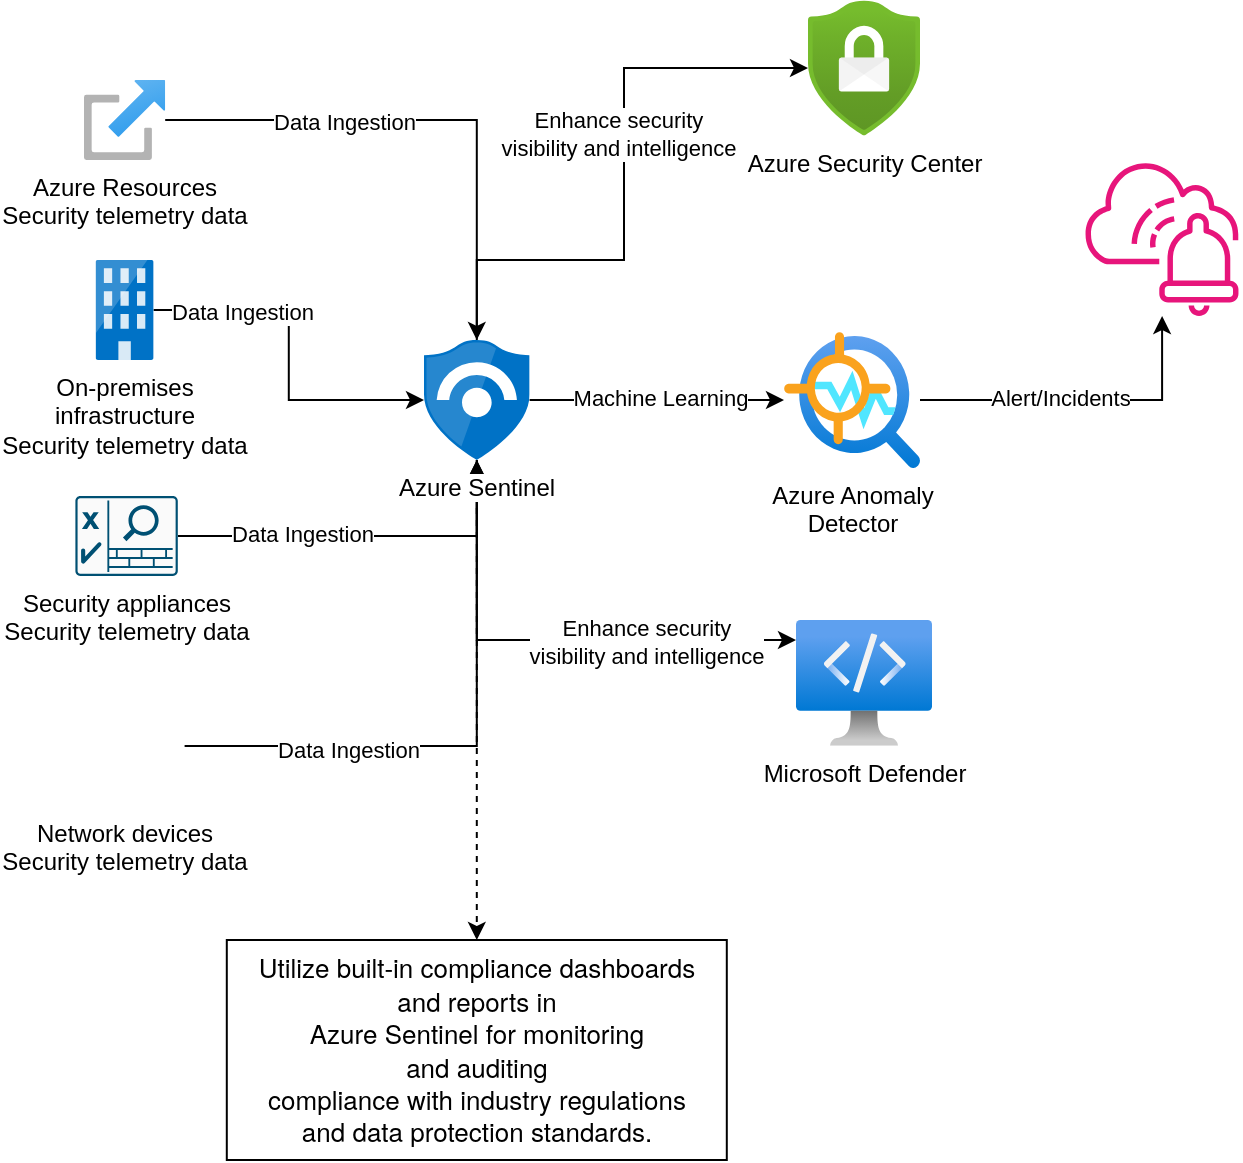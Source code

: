 <mxfile version="23.1.5" type="device">
  <diagram name="Page-1" id="B8_ZYzJbYhYFioHEqbap">
    <mxGraphModel dx="1811" dy="553" grid="1" gridSize="10" guides="1" tooltips="1" connect="1" arrows="1" fold="1" page="1" pageScale="1" pageWidth="827" pageHeight="1169" math="0" shadow="0">
      <root>
        <mxCell id="0" />
        <mxCell id="1" parent="0" />
        <mxCell id="TNMsfsHA4HlaWlXC6Rna-9" style="edgeStyle=orthogonalEdgeStyle;rounded=0;orthogonalLoop=1;jettySize=auto;html=1;" edge="1" parent="1" source="TNMsfsHA4HlaWlXC6Rna-1" target="TNMsfsHA4HlaWlXC6Rna-8">
          <mxGeometry relative="1" as="geometry" />
        </mxCell>
        <mxCell id="TNMsfsHA4HlaWlXC6Rna-13" value="Data Ingestion" style="edgeLabel;html=1;align=center;verticalAlign=middle;resizable=0;points=[];" vertex="1" connectable="0" parent="TNMsfsHA4HlaWlXC6Rna-9">
          <mxGeometry x="-0.327" y="-1" relative="1" as="geometry">
            <mxPoint as="offset" />
          </mxGeometry>
        </mxCell>
        <mxCell id="TNMsfsHA4HlaWlXC6Rna-1" value="Azure Resources&lt;br&gt;Security telemetry data" style="image;aspect=fixed;html=1;points=[];align=center;fontSize=12;image=img/lib/azure2/general/Launch_Portal.svg;" vertex="1" parent="1">
          <mxGeometry x="40" y="80" width="40.6" height="40" as="geometry" />
        </mxCell>
        <mxCell id="TNMsfsHA4HlaWlXC6Rna-10" style="edgeStyle=orthogonalEdgeStyle;rounded=0;orthogonalLoop=1;jettySize=auto;html=1;" edge="1" parent="1" source="TNMsfsHA4HlaWlXC6Rna-5" target="TNMsfsHA4HlaWlXC6Rna-8">
          <mxGeometry relative="1" as="geometry" />
        </mxCell>
        <mxCell id="TNMsfsHA4HlaWlXC6Rna-14" value="Data Ingestion" style="edgeLabel;html=1;align=center;verticalAlign=middle;resizable=0;points=[];" vertex="1" connectable="0" parent="TNMsfsHA4HlaWlXC6Rna-10">
          <mxGeometry x="-0.509" y="-1" relative="1" as="geometry">
            <mxPoint as="offset" />
          </mxGeometry>
        </mxCell>
        <mxCell id="TNMsfsHA4HlaWlXC6Rna-5" value="On-premises &lt;br&gt;infrastructure&lt;br&gt;Security telemetry data" style="image;sketch=0;aspect=fixed;html=1;points=[];align=center;fontSize=12;image=img/lib/mscae/Exchange_On_premises_Access.svg;" vertex="1" parent="1">
          <mxGeometry x="45.8" y="170" width="29.0" height="50" as="geometry" />
        </mxCell>
        <mxCell id="TNMsfsHA4HlaWlXC6Rna-11" style="edgeStyle=orthogonalEdgeStyle;rounded=0;orthogonalLoop=1;jettySize=auto;html=1;" edge="1" parent="1" source="TNMsfsHA4HlaWlXC6Rna-6" target="TNMsfsHA4HlaWlXC6Rna-8">
          <mxGeometry relative="1" as="geometry" />
        </mxCell>
        <mxCell id="TNMsfsHA4HlaWlXC6Rna-15" value="Data Ingestion" style="edgeLabel;html=1;align=center;verticalAlign=middle;resizable=0;points=[];" vertex="1" connectable="0" parent="TNMsfsHA4HlaWlXC6Rna-11">
          <mxGeometry x="-0.345" y="1" relative="1" as="geometry">
            <mxPoint as="offset" />
          </mxGeometry>
        </mxCell>
        <mxCell id="TNMsfsHA4HlaWlXC6Rna-6" value="Security appliances&lt;br&gt;Security telemetry data" style="sketch=0;points=[[0.015,0.015,0],[0.985,0.015,0],[0.985,0.985,0],[0.015,0.985,0],[0.25,0,0],[0.5,0,0],[0.75,0,0],[1,0.25,0],[1,0.5,0],[1,0.75,0],[0.75,1,0],[0.5,1,0],[0.25,1,0],[0,0.75,0],[0,0.5,0],[0,0.25,0]];verticalLabelPosition=bottom;html=1;verticalAlign=top;aspect=fixed;align=center;pointerEvents=1;shape=mxgraph.cisco19.rect;prIcon=nac_appliance;fillColor=#FAFAFA;strokeColor=#005073;" vertex="1" parent="1">
          <mxGeometry x="35.7" y="288" width="51.2" height="40" as="geometry" />
        </mxCell>
        <mxCell id="TNMsfsHA4HlaWlXC6Rna-12" style="edgeStyle=orthogonalEdgeStyle;rounded=0;orthogonalLoop=1;jettySize=auto;html=1;" edge="1" parent="1" source="TNMsfsHA4HlaWlXC6Rna-7" target="TNMsfsHA4HlaWlXC6Rna-8">
          <mxGeometry relative="1" as="geometry" />
        </mxCell>
        <mxCell id="TNMsfsHA4HlaWlXC6Rna-16" value="Data Ingestion" style="edgeLabel;html=1;align=center;verticalAlign=middle;resizable=0;points=[];" vertex="1" connectable="0" parent="TNMsfsHA4HlaWlXC6Rna-12">
          <mxGeometry x="-0.439" y="-2" relative="1" as="geometry">
            <mxPoint as="offset" />
          </mxGeometry>
        </mxCell>
        <mxCell id="TNMsfsHA4HlaWlXC6Rna-7" value="Network devices&lt;br&gt;Security telemetry data" style="shape=image;html=1;verticalAlign=top;verticalLabelPosition=bottom;labelBackgroundColor=#ffffff;imageAspect=0;aspect=fixed;image=https://cdn4.iconfinder.com/data/icons/thin-line-icons-for-seo-and-development-1/64/SEO_share-128.png" vertex="1" parent="1">
          <mxGeometry x="30.3" y="383" width="60" height="60" as="geometry" />
        </mxCell>
        <mxCell id="TNMsfsHA4HlaWlXC6Rna-18" style="edgeStyle=orthogonalEdgeStyle;rounded=0;orthogonalLoop=1;jettySize=auto;html=1;" edge="1" parent="1" source="TNMsfsHA4HlaWlXC6Rna-8" target="TNMsfsHA4HlaWlXC6Rna-17">
          <mxGeometry relative="1" as="geometry" />
        </mxCell>
        <mxCell id="TNMsfsHA4HlaWlXC6Rna-19" value="Machine Learning" style="edgeLabel;html=1;align=center;verticalAlign=middle;resizable=0;points=[];" vertex="1" connectable="0" parent="TNMsfsHA4HlaWlXC6Rna-18">
          <mxGeometry x="0.012" y="1" relative="1" as="geometry">
            <mxPoint as="offset" />
          </mxGeometry>
        </mxCell>
        <mxCell id="TNMsfsHA4HlaWlXC6Rna-24" style="edgeStyle=orthogonalEdgeStyle;rounded=0;orthogonalLoop=1;jettySize=auto;html=1;dashed=1;" edge="1" parent="1" source="TNMsfsHA4HlaWlXC6Rna-8" target="TNMsfsHA4HlaWlXC6Rna-23">
          <mxGeometry relative="1" as="geometry" />
        </mxCell>
        <mxCell id="TNMsfsHA4HlaWlXC6Rna-25" value="" style="edgeStyle=orthogonalEdgeStyle;rounded=0;orthogonalLoop=1;jettySize=auto;html=1;" edge="1" parent="1" source="TNMsfsHA4HlaWlXC6Rna-8" target="TNMsfsHA4HlaWlXC6Rna-22">
          <mxGeometry relative="1" as="geometry">
            <Array as="points">
              <mxPoint x="236" y="360" />
            </Array>
          </mxGeometry>
        </mxCell>
        <mxCell id="TNMsfsHA4HlaWlXC6Rna-28" value="Enhance security&lt;br style=&quot;border-color: var(--border-color);&quot;&gt;visibility and intelligence" style="edgeLabel;html=1;align=center;verticalAlign=middle;resizable=0;points=[];" vertex="1" connectable="0" parent="TNMsfsHA4HlaWlXC6Rna-25">
          <mxGeometry x="0.399" y="-1" relative="1" as="geometry">
            <mxPoint as="offset" />
          </mxGeometry>
        </mxCell>
        <mxCell id="TNMsfsHA4HlaWlXC6Rna-26" style="edgeStyle=orthogonalEdgeStyle;rounded=0;orthogonalLoop=1;jettySize=auto;html=1;" edge="1" parent="1" source="TNMsfsHA4HlaWlXC6Rna-8" target="TNMsfsHA4HlaWlXC6Rna-21">
          <mxGeometry relative="1" as="geometry">
            <Array as="points">
              <mxPoint x="236" y="170" />
              <mxPoint x="310" y="170" />
              <mxPoint x="310" y="74" />
            </Array>
          </mxGeometry>
        </mxCell>
        <mxCell id="TNMsfsHA4HlaWlXC6Rna-27" value="Enhance security &lt;br&gt;visibility and intelligence" style="edgeLabel;html=1;align=center;verticalAlign=middle;resizable=0;points=[];" vertex="1" connectable="0" parent="TNMsfsHA4HlaWlXC6Rna-26">
          <mxGeometry x="0.171" y="3" relative="1" as="geometry">
            <mxPoint as="offset" />
          </mxGeometry>
        </mxCell>
        <mxCell id="TNMsfsHA4HlaWlXC6Rna-8" value="Azure Sentinel" style="image;sketch=0;aspect=fixed;html=1;points=[];align=center;fontSize=12;image=img/lib/mscae/Azure_Sentinel.svg;" vertex="1" parent="1">
          <mxGeometry x="210" y="210" width="52.8" height="60" as="geometry" />
        </mxCell>
        <mxCell id="TNMsfsHA4HlaWlXC6Rna-29" style="edgeStyle=orthogonalEdgeStyle;rounded=0;orthogonalLoop=1;jettySize=auto;html=1;" edge="1" parent="1" source="TNMsfsHA4HlaWlXC6Rna-17" target="TNMsfsHA4HlaWlXC6Rna-20">
          <mxGeometry relative="1" as="geometry" />
        </mxCell>
        <mxCell id="TNMsfsHA4HlaWlXC6Rna-30" value="Alert/Incidents" style="edgeLabel;html=1;align=center;verticalAlign=middle;resizable=0;points=[];" vertex="1" connectable="0" parent="TNMsfsHA4HlaWlXC6Rna-29">
          <mxGeometry x="-0.142" y="1" relative="1" as="geometry">
            <mxPoint as="offset" />
          </mxGeometry>
        </mxCell>
        <mxCell id="TNMsfsHA4HlaWlXC6Rna-17" value="Azure Anomaly&lt;br&gt;Detector" style="image;aspect=fixed;html=1;points=[];align=center;fontSize=12;image=img/lib/azure2/ai_machine_learning/Anomaly_Detector.svg;" vertex="1" parent="1">
          <mxGeometry x="390" y="206" width="68" height="68" as="geometry" />
        </mxCell>
        <mxCell id="TNMsfsHA4HlaWlXC6Rna-20" value="" style="sketch=0;outlineConnect=0;fontColor=#232F3E;gradientColor=none;fillColor=#E7157B;strokeColor=none;dashed=0;verticalLabelPosition=bottom;verticalAlign=top;align=center;html=1;fontSize=12;fontStyle=0;aspect=fixed;pointerEvents=1;shape=mxgraph.aws4.systems_manager_incident_manager;" vertex="1" parent="1">
          <mxGeometry x="540" y="120" width="78" height="78" as="geometry" />
        </mxCell>
        <mxCell id="TNMsfsHA4HlaWlXC6Rna-21" value="Azure Security Center" style="image;aspect=fixed;html=1;points=[];align=center;fontSize=12;image=img/lib/azure2/security/Security_Center.svg;" vertex="1" parent="1">
          <mxGeometry x="402" y="40" width="56.0" height="68" as="geometry" />
        </mxCell>
        <mxCell id="TNMsfsHA4HlaWlXC6Rna-22" value="Microsoft Defender" style="image;aspect=fixed;html=1;points=[];align=center;fontSize=12;image=img/lib/azure2/other/Defender_Engineering_Station.svg;" vertex="1" parent="1">
          <mxGeometry x="396" y="350" width="68" height="62.84" as="geometry" />
        </mxCell>
        <mxCell id="TNMsfsHA4HlaWlXC6Rna-23" value="&lt;span style=&quot;background-color: initial; font-family: &amp;quot;Helvetica Neue&amp;quot;; font-size: 13px; text-align: start;&quot;&gt;Utilize built-in compliance dashboards &lt;br&gt;and reports in &lt;br&gt;Azure Sentinel for monitoring &lt;br&gt;and auditing &lt;br&gt;compliance with industry regulations &lt;br&gt;and data protection standards.&lt;/span&gt;" style="text;html=1;align=center;verticalAlign=middle;resizable=0;points=[];autosize=1;strokeColor=default;fillColor=none;" vertex="1" parent="1">
          <mxGeometry x="111.4" y="510" width="250" height="110" as="geometry" />
        </mxCell>
      </root>
    </mxGraphModel>
  </diagram>
</mxfile>
